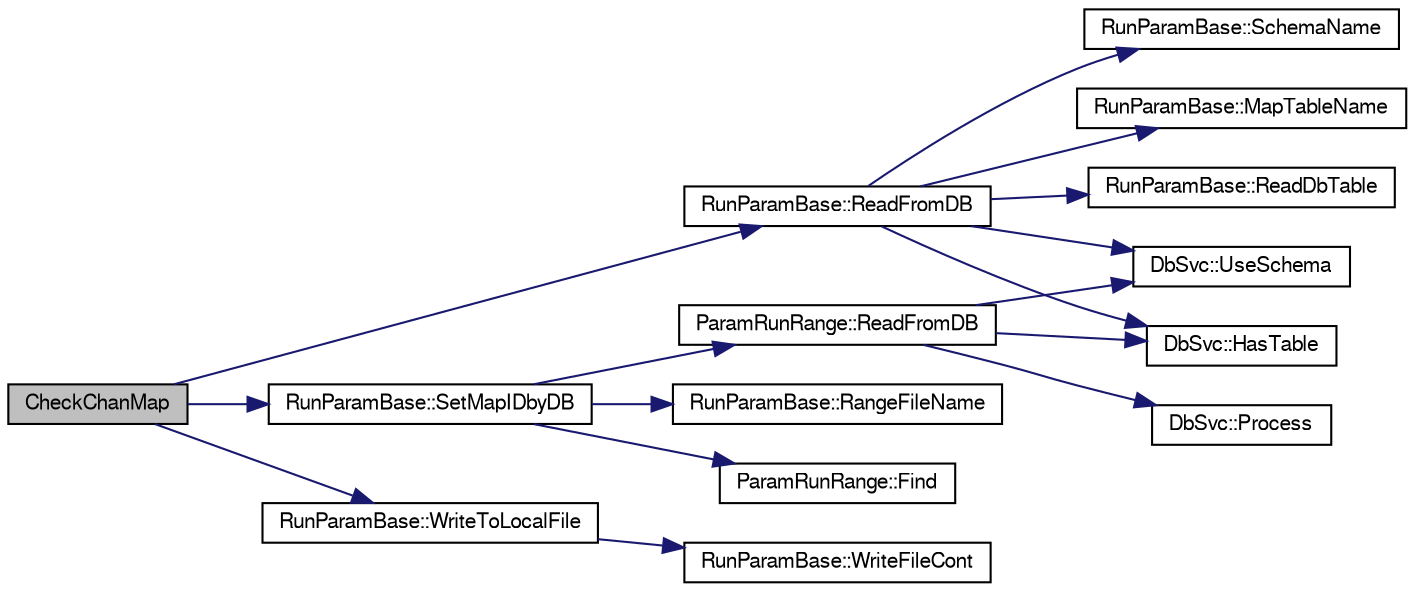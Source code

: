 digraph "CheckChanMap"
{
  bgcolor="transparent";
  edge [fontname="FreeSans",fontsize="10",labelfontname="FreeSans",labelfontsize="10"];
  node [fontname="FreeSans",fontsize="10",shape=record];
  rankdir="LR";
  Node1 [label="CheckChanMap",height=0.2,width=0.4,color="black", fillcolor="grey75", style="filled" fontcolor="black"];
  Node1 -> Node2 [color="midnightblue",fontsize="10",style="solid",fontname="FreeSans"];
  Node2 [label="RunParamBase::ReadFromDB",height=0.2,width=0.4,color="black",URL="$db/d8a/classRunParamBase.html#a1a747ac4d6e1c3665d66f9a1d5118f32"];
  Node2 -> Node3 [color="midnightblue",fontsize="10",style="solid",fontname="FreeSans"];
  Node3 [label="RunParamBase::SchemaName",height=0.2,width=0.4,color="black",URL="$db/d8a/classRunParamBase.html#aa5d08eb3156c795dd3d09085a90d8629"];
  Node2 -> Node4 [color="midnightblue",fontsize="10",style="solid",fontname="FreeSans"];
  Node4 [label="RunParamBase::MapTableName",height=0.2,width=0.4,color="black",URL="$db/d8a/classRunParamBase.html#ad9f709752d29d2a439deafc2663e78e4"];
  Node2 -> Node5 [color="midnightblue",fontsize="10",style="solid",fontname="FreeSans"];
  Node5 [label="DbSvc::UseSchema",height=0.2,width=0.4,color="black",URL="$d2/da4/classDbSvc.html#a7e4cc05e20e0a21eef9c185c34c51044"];
  Node2 -> Node6 [color="midnightblue",fontsize="10",style="solid",fontname="FreeSans"];
  Node6 [label="DbSvc::HasTable",height=0.2,width=0.4,color="black",URL="$d2/da4/classDbSvc.html#af7e30673551b9cbc6d0ad9e37e4ec35b"];
  Node2 -> Node7 [color="midnightblue",fontsize="10",style="solid",fontname="FreeSans"];
  Node7 [label="RunParamBase::ReadDbTable",height=0.2,width=0.4,color="black",URL="$db/d8a/classRunParamBase.html#abad1d51250d48280d4a72a64d6f57866"];
  Node1 -> Node8 [color="midnightblue",fontsize="10",style="solid",fontname="FreeSans"];
  Node8 [label="RunParamBase::SetMapIDbyDB",height=0.2,width=0.4,color="black",URL="$db/d8a/classRunParamBase.html#a9b35f11ddb755a62b5d25f7773e0f1ce"];
  Node8 -> Node9 [color="midnightblue",fontsize="10",style="solid",fontname="FreeSans"];
  Node9 [label="ParamRunRange::ReadFromDB",height=0.2,width=0.4,color="black",URL="$d0/d0d/classParamRunRange.html#a2ed6cb68949441b6a3a929fddd6c3910"];
  Node9 -> Node5 [color="midnightblue",fontsize="10",style="solid",fontname="FreeSans"];
  Node9 -> Node6 [color="midnightblue",fontsize="10",style="solid",fontname="FreeSans"];
  Node9 -> Node10 [color="midnightblue",fontsize="10",style="solid",fontname="FreeSans"];
  Node10 [label="DbSvc::Process",height=0.2,width=0.4,color="black",URL="$d2/da4/classDbSvc.html#a5a73427afe9c0bd72d41b45e211ae187"];
  Node8 -> Node11 [color="midnightblue",fontsize="10",style="solid",fontname="FreeSans"];
  Node11 [label="RunParamBase::RangeFileName",height=0.2,width=0.4,color="black",URL="$db/d8a/classRunParamBase.html#aebc390d29c3083e39a226cce4293ac63"];
  Node8 -> Node12 [color="midnightblue",fontsize="10",style="solid",fontname="FreeSans"];
  Node12 [label="ParamRunRange::Find",height=0.2,width=0.4,color="black",URL="$d0/d0d/classParamRunRange.html#a6a2dad9dc6c5fe19ef4e07109f2de6c6"];
  Node1 -> Node13 [color="midnightblue",fontsize="10",style="solid",fontname="FreeSans"];
  Node13 [label="RunParamBase::WriteToLocalFile",height=0.2,width=0.4,color="black",URL="$db/d8a/classRunParamBase.html#a9cbea36e938b05b0e9ce5def455c4e61"];
  Node13 -> Node14 [color="midnightblue",fontsize="10",style="solid",fontname="FreeSans"];
  Node14 [label="RunParamBase::WriteFileCont",height=0.2,width=0.4,color="black",URL="$db/d8a/classRunParamBase.html#a921ebfaf539f19929c64bf5d939df619"];
}
